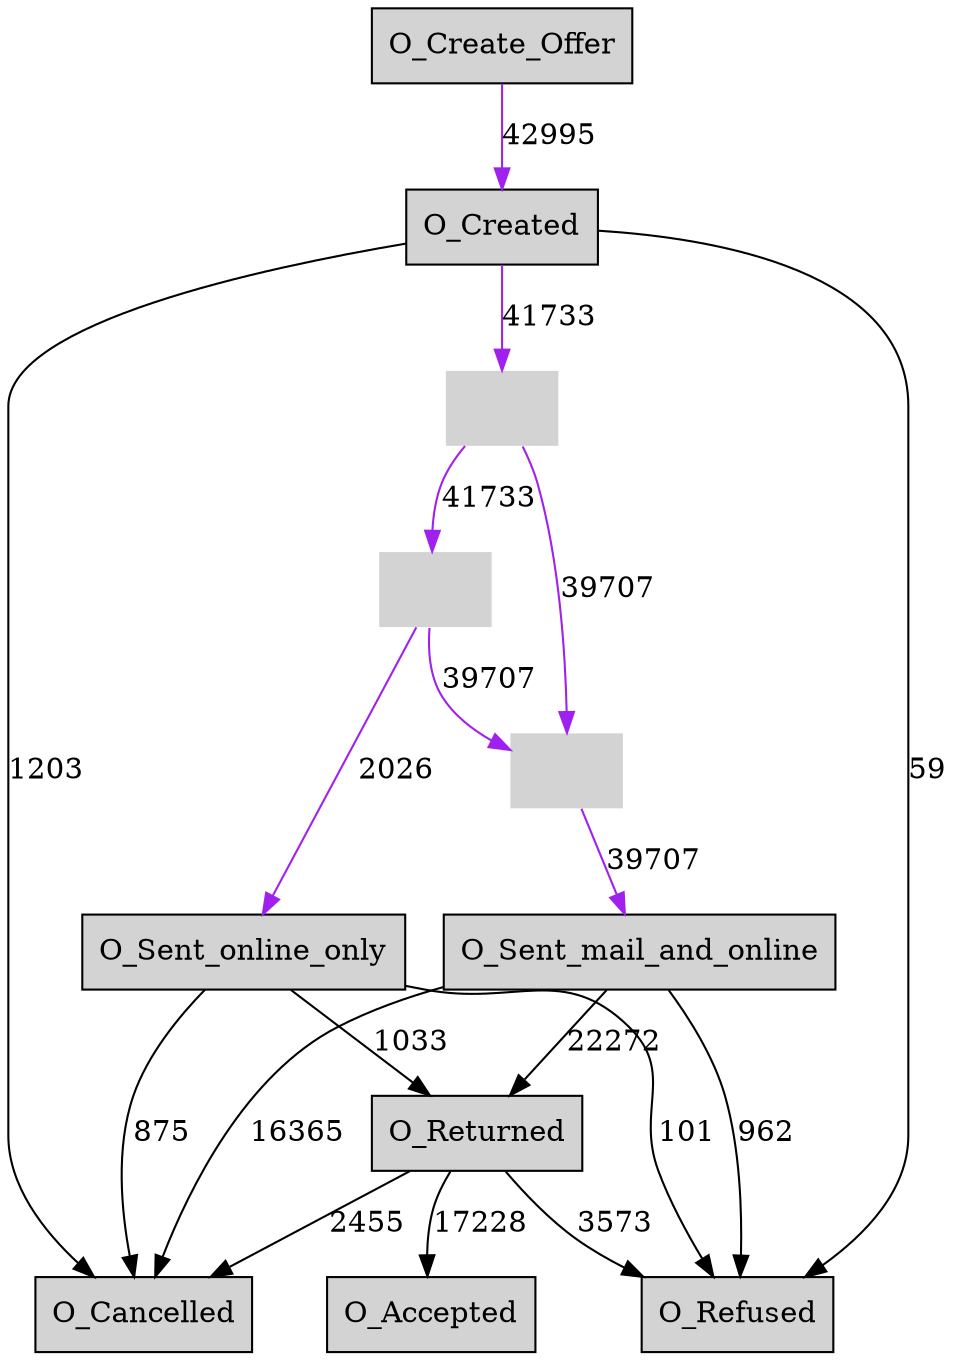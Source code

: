 digraph G { node [style=filled,shape=box];
AndJ0 [shape=none,label="",image="C:\\Users\\lcheng\\Desktop\\ProM\\Figures\\and.png"];
AndS0 [shape=none,label="",image="C:\\Users\\lcheng\\Desktop\\ProM\\Figures\\and.png"];
XOR2 [shape=none,label="",image="C:\\Users\\lcheng\\Desktop\\ProM\\Figures\\xor.png"];
edge [color=purple];
AndJ0 -> O_Sent_mail_and_online[label="39707"];
O_Created -> AndS0[label="41733"];
XOR2 -> AndJ0[label="39707"];
XOR2 -> O_Sent_online_only[label="2026"];
O_Create_Offer -> O_Created[label="42995"];
AndS0 -> XOR2[label="41733"];
AndS0 -> AndJ0[label="39707"];
edge [color=black];
O_Sent_mail_and_online -> O_Returned[label="22272"];
O_Sent_mail_and_online -> O_Cancelled[label="16365"];
O_Sent_mail_and_online -> O_Refused[label="962"];
O_Sent_online_only -> O_Returned[label="1033"];
O_Sent_online_only -> O_Cancelled[label="875"];
O_Sent_online_only -> O_Refused[label="101"];
O_Returned -> O_Accepted[label="17228"];
O_Returned -> O_Cancelled[label="2455"];
O_Returned -> O_Refused[label="3573"];
O_Created -> O_Cancelled[label="1203"];
O_Created -> O_Refused[label="59"];
}
